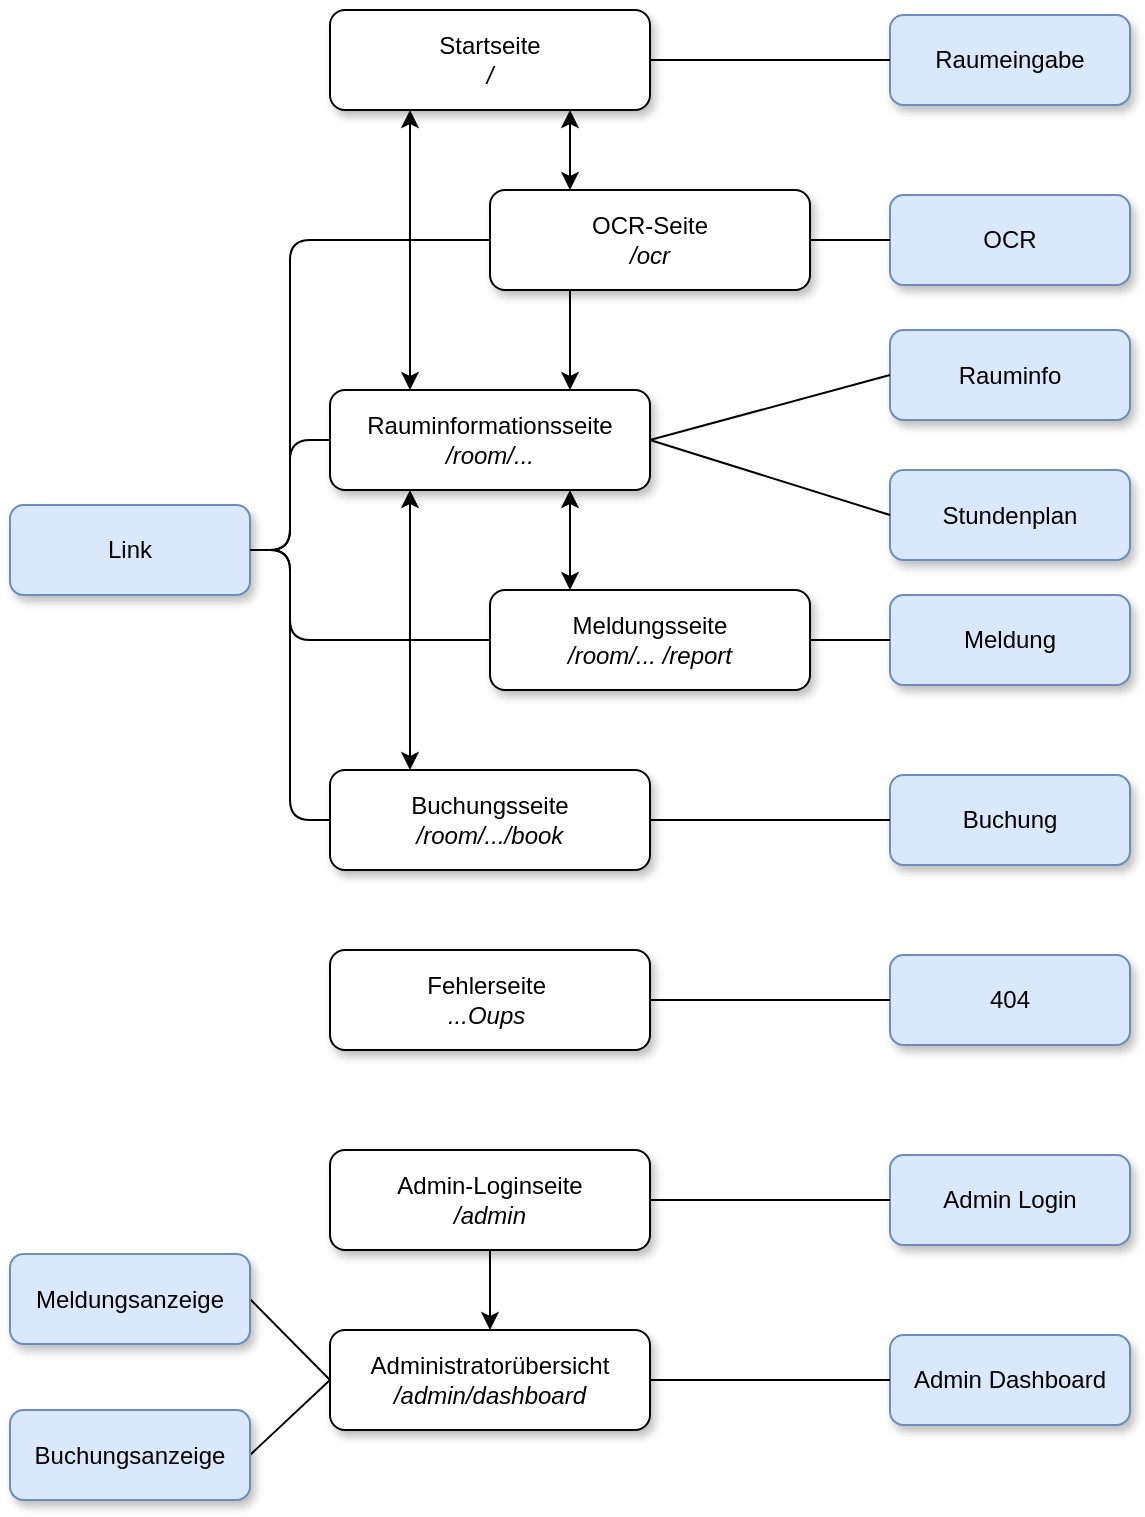 <mxfile>
    <diagram id="P-_5gZKiTUlAGDe79mYD" name="Page-1">
        <mxGraphModel dx="716" dy="1088" grid="1" gridSize="10" guides="1" tooltips="1" connect="1" arrows="1" fold="1" page="1" pageScale="1" pageWidth="827" pageHeight="1169" math="0" shadow="0">
            <root>
                <mxCell id="0"/>
                <mxCell id="1" parent="0"/>
                <mxCell id="14" value="Raumeingabe" style="rounded=1;whiteSpace=wrap;html=1;fillColor=#dae8fc;strokeColor=#6c8ebf;gradientColor=none;shadow=1;glass=0;sketch=0;" vertex="1" parent="1">
                    <mxGeometry x="480" y="32.5" width="120" height="45" as="geometry"/>
                </mxCell>
                <mxCell id="17" value="Meldung" style="rounded=1;whiteSpace=wrap;html=1;fillColor=#dae8fc;strokeColor=#6c8ebf;shadow=1;" vertex="1" parent="1">
                    <mxGeometry x="480" y="322.5" width="120" height="45" as="geometry"/>
                </mxCell>
                <mxCell id="18" value="Stundenplan" style="rounded=1;whiteSpace=wrap;html=1;fillColor=#dae8fc;strokeColor=#6c8ebf;shadow=1;" vertex="1" parent="1">
                    <mxGeometry x="480" y="260" width="120" height="45" as="geometry"/>
                </mxCell>
                <mxCell id="19" value="OCR" style="rounded=1;whiteSpace=wrap;html=1;fillColor=#dae8fc;strokeColor=#6c8ebf;shadow=1;" vertex="1" parent="1">
                    <mxGeometry x="480" y="122.5" width="120" height="45" as="geometry"/>
                </mxCell>
                <mxCell id="51" style="edgeStyle=orthogonalEdgeStyle;html=1;exitX=1;exitY=0.5;exitDx=0;exitDy=0;entryX=0;entryY=0.5;entryDx=0;entryDy=0;endArrow=none;endFill=0;" edge="1" parent="1" source="20" target="30">
                    <mxGeometry relative="1" as="geometry"/>
                </mxCell>
                <mxCell id="52" style="edgeStyle=orthogonalEdgeStyle;html=1;exitX=1;exitY=0.5;exitDx=0;exitDy=0;entryX=0;entryY=0.5;entryDx=0;entryDy=0;endArrow=none;endFill=0;" edge="1" parent="1" source="20" target="31">
                    <mxGeometry relative="1" as="geometry">
                        <Array as="points">
                            <mxPoint x="180" y="300"/>
                            <mxPoint x="180" y="345"/>
                        </Array>
                    </mxGeometry>
                </mxCell>
                <mxCell id="53" style="edgeStyle=orthogonalEdgeStyle;html=1;exitX=1;exitY=0.5;exitDx=0;exitDy=0;entryX=0;entryY=0.5;entryDx=0;entryDy=0;endArrow=none;endFill=0;" edge="1" parent="1" source="20" target="32">
                    <mxGeometry relative="1" as="geometry"/>
                </mxCell>
                <mxCell id="20" value="Link" style="rounded=1;whiteSpace=wrap;html=1;fillColor=#dae8fc;strokeColor=#6c8ebf;shadow=1;" vertex="1" parent="1">
                    <mxGeometry x="40" y="277.5" width="120" height="45" as="geometry"/>
                </mxCell>
                <mxCell id="21" value="Rauminfo" style="rounded=1;whiteSpace=wrap;html=1;fillColor=#dae8fc;strokeColor=#6c8ebf;shadow=1;" vertex="1" parent="1">
                    <mxGeometry x="480" y="190" width="120" height="45" as="geometry"/>
                </mxCell>
                <mxCell id="55" style="edgeStyle=none;html=1;exitX=1;exitY=0.5;exitDx=0;exitDy=0;endArrow=none;endFill=0;entryX=0;entryY=0.5;entryDx=0;entryDy=0;" edge="1" parent="1" source="23" target="34">
                    <mxGeometry relative="1" as="geometry">
                        <mxPoint x="200" y="990" as="targetPoint"/>
                    </mxGeometry>
                </mxCell>
                <mxCell id="23" value="Buchungsanzeige" style="rounded=1;whiteSpace=wrap;html=1;fillColor=#dae8fc;strokeColor=#6c8ebf;shadow=1;" vertex="1" parent="1">
                    <mxGeometry x="40" y="730" width="120" height="45" as="geometry"/>
                </mxCell>
                <mxCell id="24" value="Buchung" style="rounded=1;whiteSpace=wrap;html=1;fillColor=#dae8fc;strokeColor=#6c8ebf;shadow=1;" vertex="1" parent="1">
                    <mxGeometry x="480" y="412.5" width="120" height="45" as="geometry"/>
                </mxCell>
                <mxCell id="25" value="Admin Dashboard" style="rounded=1;whiteSpace=wrap;html=1;fillColor=#dae8fc;strokeColor=#6c8ebf;shadow=1;" vertex="1" parent="1">
                    <mxGeometry x="480" y="692.5" width="120" height="45" as="geometry"/>
                </mxCell>
                <mxCell id="26" value="Admin Login" style="rounded=1;whiteSpace=wrap;html=1;fillColor=#dae8fc;strokeColor=#6c8ebf;shadow=1;" vertex="1" parent="1">
                    <mxGeometry x="480" y="602.5" width="120" height="45" as="geometry"/>
                </mxCell>
                <mxCell id="54" style="edgeStyle=none;html=1;exitX=1;exitY=0.5;exitDx=0;exitDy=0;entryX=0;entryY=0.5;entryDx=0;entryDy=0;endArrow=none;endFill=0;" edge="1" parent="1" source="27" target="34">
                    <mxGeometry relative="1" as="geometry"/>
                </mxCell>
                <mxCell id="27" value="Meldungsanzeige" style="rounded=1;whiteSpace=wrap;html=1;fillColor=#dae8fc;strokeColor=#6c8ebf;shadow=1;" vertex="1" parent="1">
                    <mxGeometry x="40" y="652" width="120" height="45" as="geometry"/>
                </mxCell>
                <mxCell id="37" style="edgeStyle=none;html=1;exitX=1;exitY=0.5;exitDx=0;exitDy=0;entryX=0;entryY=0.5;entryDx=0;entryDy=0;endArrow=none;endFill=0;" edge="1" parent="1" source="28" target="14">
                    <mxGeometry relative="1" as="geometry"/>
                </mxCell>
                <mxCell id="59" style="edgeStyle=orthogonalEdgeStyle;curved=1;html=1;exitX=0.75;exitY=1;exitDx=0;exitDy=0;entryX=0.25;entryY=0;entryDx=0;entryDy=0;startArrow=classic;startFill=1;endArrow=classic;endFill=1;" edge="1" parent="1" source="28" target="29">
                    <mxGeometry relative="1" as="geometry"/>
                </mxCell>
                <mxCell id="71" style="edgeStyle=orthogonalEdgeStyle;html=1;exitX=0.25;exitY=1;exitDx=0;exitDy=0;entryX=0.25;entryY=0;entryDx=0;entryDy=0;startArrow=classic;startFill=1;endArrow=classic;endFill=1;" edge="1" parent="1" source="28" target="30">
                    <mxGeometry relative="1" as="geometry"/>
                </mxCell>
                <mxCell id="28" value="Startseite&lt;br&gt;&lt;i&gt;/&lt;/i&gt;" style="rounded=1;whiteSpace=wrap;html=1;shadow=1;" vertex="1" parent="1">
                    <mxGeometry x="200" y="30" width="160" height="50" as="geometry"/>
                </mxCell>
                <mxCell id="38" style="edgeStyle=none;html=1;exitX=1;exitY=0.5;exitDx=0;exitDy=0;entryX=0;entryY=0.5;entryDx=0;entryDy=0;endArrow=none;endFill=0;" edge="1" parent="1" source="29" target="19">
                    <mxGeometry relative="1" as="geometry"/>
                </mxCell>
                <mxCell id="39" style="edgeStyle=orthogonalEdgeStyle;html=1;exitX=0;exitY=0.5;exitDx=0;exitDy=0;endArrow=none;endFill=0;entryX=1;entryY=0.5;entryDx=0;entryDy=0;" edge="1" parent="1" source="29" target="20">
                    <mxGeometry relative="1" as="geometry">
                        <mxPoint x="160" y="390" as="targetPoint"/>
                        <Array as="points">
                            <mxPoint x="180" y="145"/>
                            <mxPoint x="180" y="300"/>
                        </Array>
                    </mxGeometry>
                </mxCell>
                <mxCell id="60" style="edgeStyle=orthogonalEdgeStyle;curved=1;html=1;exitX=0.25;exitY=1;exitDx=0;exitDy=0;entryX=0.75;entryY=0;entryDx=0;entryDy=0;startArrow=none;startFill=0;endArrow=classic;endFill=1;" edge="1" parent="1" source="29" target="30">
                    <mxGeometry relative="1" as="geometry"/>
                </mxCell>
                <mxCell id="29" value="OCR-Seite&lt;br&gt;&lt;i&gt;/ocr&lt;/i&gt;" style="rounded=1;whiteSpace=wrap;html=1;shadow=1;" vertex="1" parent="1">
                    <mxGeometry x="280" y="120" width="160" height="50" as="geometry"/>
                </mxCell>
                <mxCell id="40" style="edgeStyle=none;html=1;exitX=1;exitY=0.5;exitDx=0;exitDy=0;entryX=0;entryY=0.5;entryDx=0;entryDy=0;endArrow=none;endFill=0;" edge="1" parent="1" source="30" target="21">
                    <mxGeometry relative="1" as="geometry"/>
                </mxCell>
                <mxCell id="42" style="edgeStyle=none;html=1;exitX=1;exitY=0.5;exitDx=0;exitDy=0;entryX=0;entryY=0.5;entryDx=0;entryDy=0;endArrow=none;endFill=0;" edge="1" parent="1" source="30" target="18">
                    <mxGeometry relative="1" as="geometry"/>
                </mxCell>
                <mxCell id="61" style="edgeStyle=orthogonalEdgeStyle;curved=1;html=1;exitX=0.75;exitY=1;exitDx=0;exitDy=0;entryX=0.25;entryY=0;entryDx=0;entryDy=0;startArrow=classic;startFill=1;endArrow=classic;endFill=1;" edge="1" parent="1" source="30" target="31">
                    <mxGeometry relative="1" as="geometry"/>
                </mxCell>
                <mxCell id="62" style="edgeStyle=orthogonalEdgeStyle;curved=1;html=1;exitX=0.25;exitY=1;exitDx=0;exitDy=0;entryX=0.25;entryY=0;entryDx=0;entryDy=0;startArrow=classic;startFill=1;endArrow=classic;endFill=1;" edge="1" parent="1" source="30" target="32">
                    <mxGeometry relative="1" as="geometry"/>
                </mxCell>
                <mxCell id="30" value="Rauminformationsseite&lt;br&gt;&lt;i&gt;/room/...&lt;/i&gt;" style="rounded=1;whiteSpace=wrap;html=1;shadow=1;" vertex="1" parent="1">
                    <mxGeometry x="200" y="220" width="160" height="50" as="geometry"/>
                </mxCell>
                <mxCell id="43" style="edgeStyle=none;html=1;exitX=1;exitY=0.5;exitDx=0;exitDy=0;entryX=0;entryY=0.5;entryDx=0;entryDy=0;endArrow=none;endFill=0;" edge="1" parent="1" source="31" target="17">
                    <mxGeometry relative="1" as="geometry"/>
                </mxCell>
                <mxCell id="31" value="Meldungsseite&lt;br&gt;&lt;i&gt;/room/... /report&lt;/i&gt;" style="rounded=1;whiteSpace=wrap;html=1;shadow=1;" vertex="1" parent="1">
                    <mxGeometry x="280" y="320" width="160" height="50" as="geometry"/>
                </mxCell>
                <mxCell id="46" style="edgeStyle=none;html=1;exitX=1;exitY=0.5;exitDx=0;exitDy=0;entryX=0;entryY=0.5;entryDx=0;entryDy=0;endArrow=none;endFill=0;" edge="1" parent="1" source="32" target="24">
                    <mxGeometry relative="1" as="geometry"/>
                </mxCell>
                <mxCell id="32" value="Buchungsseite&lt;br&gt;&lt;i&gt;/room/.../book&lt;/i&gt;" style="rounded=1;whiteSpace=wrap;html=1;shadow=1;" vertex="1" parent="1">
                    <mxGeometry x="200" y="410" width="160" height="50" as="geometry"/>
                </mxCell>
                <mxCell id="47" style="edgeStyle=none;html=1;exitX=1;exitY=0.5;exitDx=0;exitDy=0;entryX=0;entryY=0.5;entryDx=0;entryDy=0;endArrow=none;endFill=0;" edge="1" parent="1" source="33" target="26">
                    <mxGeometry relative="1" as="geometry"/>
                </mxCell>
                <mxCell id="63" style="edgeStyle=orthogonalEdgeStyle;curved=1;html=1;exitX=0.5;exitY=1;exitDx=0;exitDy=0;entryX=0.5;entryY=0;entryDx=0;entryDy=0;startArrow=none;startFill=0;endArrow=classic;endFill=1;" edge="1" parent="1" source="33" target="34">
                    <mxGeometry relative="1" as="geometry"/>
                </mxCell>
                <mxCell id="33" value="Admin-Loginseite&lt;br&gt;&lt;i&gt;/admin&lt;/i&gt;" style="rounded=1;whiteSpace=wrap;html=1;shadow=1;" vertex="1" parent="1">
                    <mxGeometry x="200" y="600" width="160" height="50" as="geometry"/>
                </mxCell>
                <mxCell id="48" style="edgeStyle=none;html=1;exitX=1;exitY=0.5;exitDx=0;exitDy=0;entryX=0;entryY=0.5;entryDx=0;entryDy=0;endArrow=none;endFill=0;" edge="1" parent="1" source="34" target="25">
                    <mxGeometry relative="1" as="geometry"/>
                </mxCell>
                <mxCell id="34" value="Administratorübersicht&lt;br&gt;&lt;i&gt;/admin/dashboard&lt;/i&gt;" style="rounded=1;whiteSpace=wrap;html=1;shadow=1;" vertex="1" parent="1">
                    <mxGeometry x="200" y="690" width="160" height="50" as="geometry"/>
                </mxCell>
                <mxCell id="73" value="Fehlerseite&amp;nbsp;&lt;br&gt;&lt;i&gt;...Oups&amp;nbsp;&lt;/i&gt;" style="rounded=1;whiteSpace=wrap;html=1;shadow=1;" vertex="1" parent="1">
                    <mxGeometry x="200" y="500" width="160" height="50" as="geometry"/>
                </mxCell>
                <mxCell id="74" value="404" style="rounded=1;whiteSpace=wrap;html=1;fillColor=#dae8fc;strokeColor=#6c8ebf;shadow=1;" vertex="1" parent="1">
                    <mxGeometry x="480" y="502.5" width="120" height="45" as="geometry"/>
                </mxCell>
                <mxCell id="75" style="edgeStyle=none;html=1;exitX=1;exitY=0.5;exitDx=0;exitDy=0;entryX=0;entryY=0.5;entryDx=0;entryDy=0;endArrow=none;endFill=0;" edge="1" parent="1" source="73" target="74">
                    <mxGeometry relative="1" as="geometry">
                        <mxPoint x="370" y="455" as="sourcePoint"/>
                        <mxPoint x="490" y="455" as="targetPoint"/>
                    </mxGeometry>
                </mxCell>
            </root>
        </mxGraphModel>
    </diagram>
</mxfile>